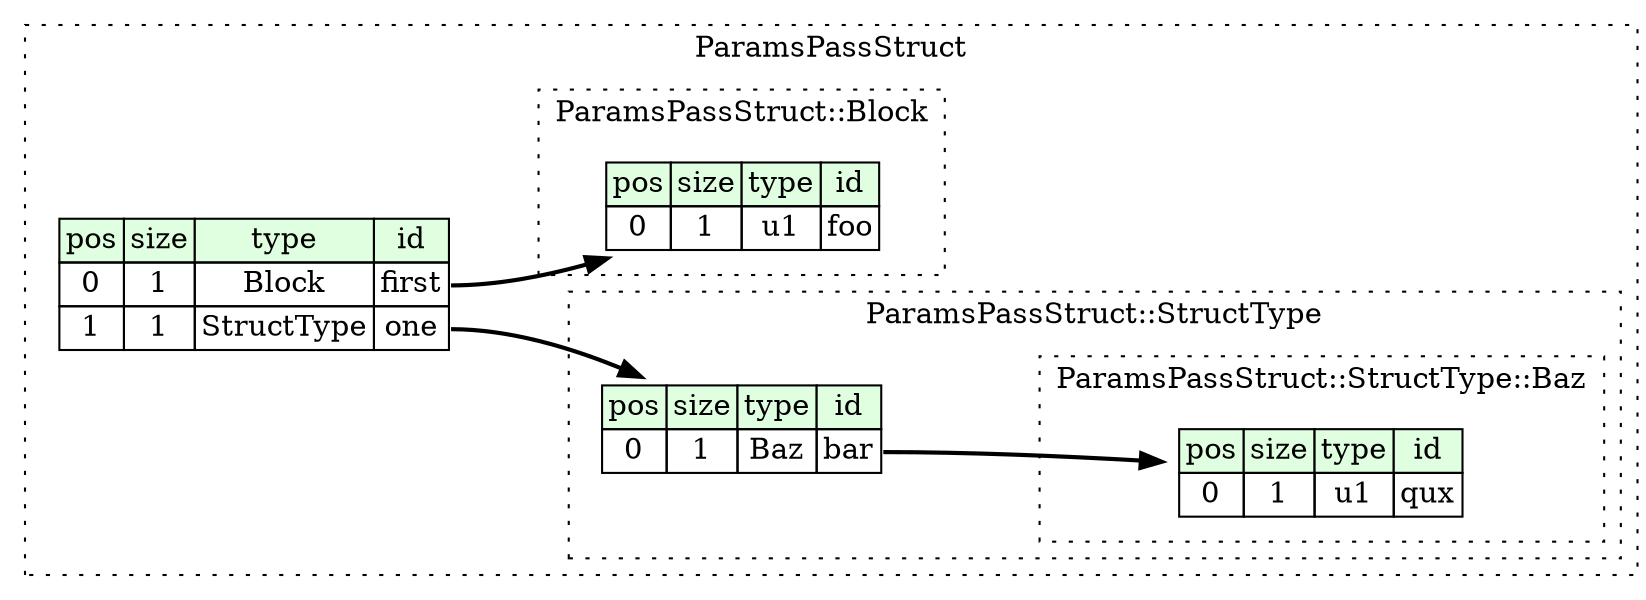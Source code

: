 digraph {
	rankdir=LR;
	node [shape=plaintext];
	subgraph cluster__params_pass_struct {
		label="ParamsPassStruct";
		graph[style=dotted];

		params_pass_struct__seq [label=<<TABLE BORDER="0" CELLBORDER="1" CELLSPACING="0">
			<TR><TD BGCOLOR="#E0FFE0">pos</TD><TD BGCOLOR="#E0FFE0">size</TD><TD BGCOLOR="#E0FFE0">type</TD><TD BGCOLOR="#E0FFE0">id</TD></TR>
			<TR><TD PORT="first_pos">0</TD><TD PORT="first_size">1</TD><TD>Block</TD><TD PORT="first_type">first</TD></TR>
			<TR><TD PORT="one_pos">1</TD><TD PORT="one_size">1</TD><TD>StructType</TD><TD PORT="one_type">one</TD></TR>
		</TABLE>>];
		subgraph cluster__block {
			label="ParamsPassStruct::Block";
			graph[style=dotted];

			block__seq [label=<<TABLE BORDER="0" CELLBORDER="1" CELLSPACING="0">
				<TR><TD BGCOLOR="#E0FFE0">pos</TD><TD BGCOLOR="#E0FFE0">size</TD><TD BGCOLOR="#E0FFE0">type</TD><TD BGCOLOR="#E0FFE0">id</TD></TR>
				<TR><TD PORT="foo_pos">0</TD><TD PORT="foo_size">1</TD><TD>u1</TD><TD PORT="foo_type">foo</TD></TR>
			</TABLE>>];
		}
		subgraph cluster__struct_type {
			label="ParamsPassStruct::StructType";
			graph[style=dotted];

			struct_type__seq [label=<<TABLE BORDER="0" CELLBORDER="1" CELLSPACING="0">
				<TR><TD BGCOLOR="#E0FFE0">pos</TD><TD BGCOLOR="#E0FFE0">size</TD><TD BGCOLOR="#E0FFE0">type</TD><TD BGCOLOR="#E0FFE0">id</TD></TR>
				<TR><TD PORT="bar_pos">0</TD><TD PORT="bar_size">1</TD><TD>Baz</TD><TD PORT="bar_type">bar</TD></TR>
			</TABLE>>];
			subgraph cluster__baz {
				label="ParamsPassStruct::StructType::Baz";
				graph[style=dotted];

				baz__seq [label=<<TABLE BORDER="0" CELLBORDER="1" CELLSPACING="0">
					<TR><TD BGCOLOR="#E0FFE0">pos</TD><TD BGCOLOR="#E0FFE0">size</TD><TD BGCOLOR="#E0FFE0">type</TD><TD BGCOLOR="#E0FFE0">id</TD></TR>
					<TR><TD PORT="qux_pos">0</TD><TD PORT="qux_size">1</TD><TD>u1</TD><TD PORT="qux_type">qux</TD></TR>
				</TABLE>>];
			}
		}
	}
	params_pass_struct__seq:first_type -> block__seq [style=bold];
	params_pass_struct__seq:one_type -> struct_type__seq [style=bold];
	struct_type__seq:bar_type -> baz__seq [style=bold];
}
